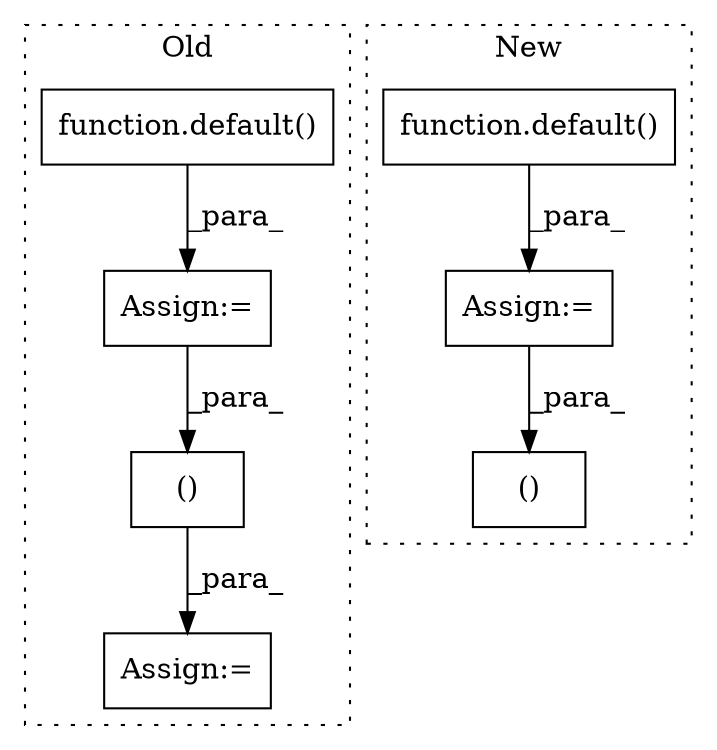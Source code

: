 digraph G {
subgraph cluster0 {
1 [label="function.default()" a="75" s="12711,12733" l="8,1" shape="box"];
4 [label="Assign:=" a="68" s="12708" l="3" shape="box"];
6 [label="Assign:=" a="68" s="12938" l="14" shape="box"];
7 [label="()" a="54" s="12976" l="6" shape="box"];
label = "Old";
style="dotted";
}
subgraph cluster1 {
2 [label="function.default()" a="75" s="12827,12896" l="8,1" shape="box"];
3 [label="Assign:=" a="68" s="13170" l="3" shape="box"];
5 [label="()" a="54" s="13423" l="30" shape="box"];
label = "New";
style="dotted";
}
1 -> 4 [label="_para_"];
2 -> 3 [label="_para_"];
3 -> 5 [label="_para_"];
4 -> 7 [label="_para_"];
7 -> 6 [label="_para_"];
}